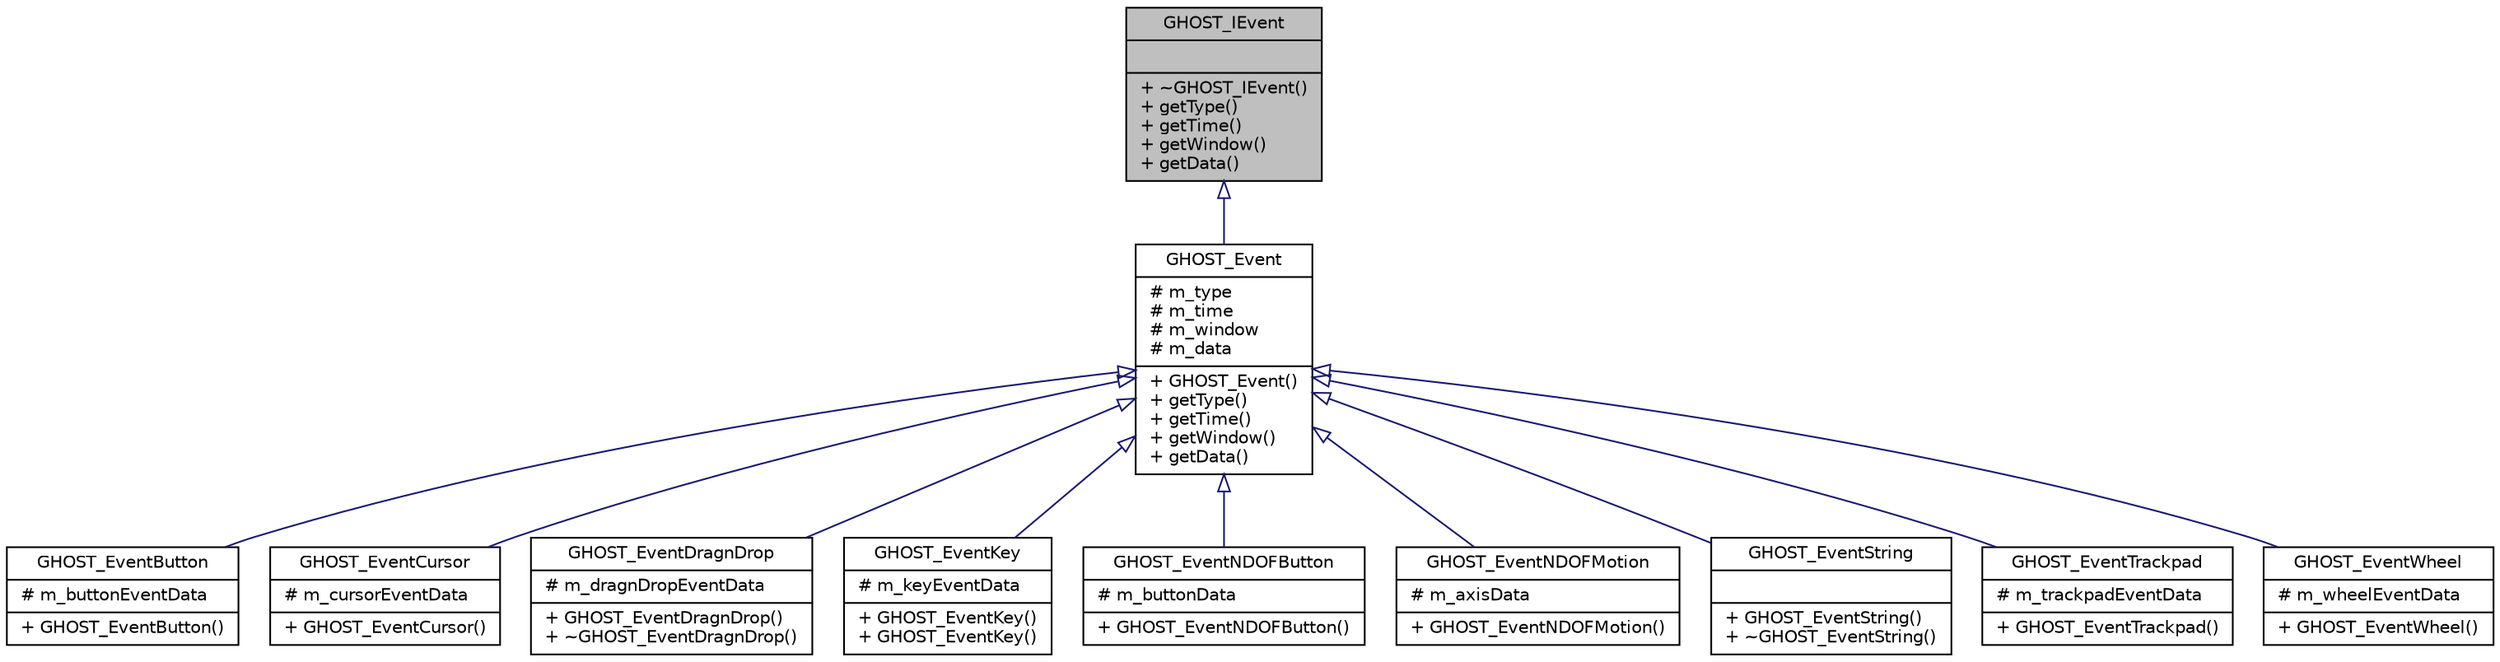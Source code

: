 digraph G
{
  edge [fontname="Helvetica",fontsize="10",labelfontname="Helvetica",labelfontsize="10"];
  node [fontname="Helvetica",fontsize="10",shape=record];
  Node1 [label="{GHOST_IEvent\n||+ ~GHOST_IEvent()\l+ getType()\l+ getTime()\l+ getWindow()\l+ getData()\l}",height=0.2,width=0.4,color="black", fillcolor="grey75", style="filled" fontcolor="black"];
  Node1 -> Node2 [dir=back,color="midnightblue",fontsize="10",style="solid",arrowtail="empty",fontname="Helvetica"];
  Node2 [label="{GHOST_Event\n|# m_type\l# m_time\l# m_window\l# m_data\l|+ GHOST_Event()\l+ getType()\l+ getTime()\l+ getWindow()\l+ getData()\l}",height=0.2,width=0.4,color="black", fillcolor="white", style="filled",URL="$d6/d44/classGHOST__Event.html"];
  Node2 -> Node3 [dir=back,color="midnightblue",fontsize="10",style="solid",arrowtail="empty",fontname="Helvetica"];
  Node3 [label="{GHOST_EventButton\n|# m_buttonEventData\l|+ GHOST_EventButton()\l}",height=0.2,width=0.4,color="black", fillcolor="white", style="filled",URL="$db/d37/classGHOST__EventButton.html"];
  Node2 -> Node4 [dir=back,color="midnightblue",fontsize="10",style="solid",arrowtail="empty",fontname="Helvetica"];
  Node4 [label="{GHOST_EventCursor\n|# m_cursorEventData\l|+ GHOST_EventCursor()\l}",height=0.2,width=0.4,color="black", fillcolor="white", style="filled",URL="$db/dee/classGHOST__EventCursor.html"];
  Node2 -> Node5 [dir=back,color="midnightblue",fontsize="10",style="solid",arrowtail="empty",fontname="Helvetica"];
  Node5 [label="{GHOST_EventDragnDrop\n|# m_dragnDropEventData\l|+ GHOST_EventDragnDrop()\l+ ~GHOST_EventDragnDrop()\l}",height=0.2,width=0.4,color="black", fillcolor="white", style="filled",URL="$da/dee/classGHOST__EventDragnDrop.html"];
  Node2 -> Node6 [dir=back,color="midnightblue",fontsize="10",style="solid",arrowtail="empty",fontname="Helvetica"];
  Node6 [label="{GHOST_EventKey\n|# m_keyEventData\l|+ GHOST_EventKey()\l+ GHOST_EventKey()\l}",height=0.2,width=0.4,color="black", fillcolor="white", style="filled",URL="$de/dad/classGHOST__EventKey.html"];
  Node2 -> Node7 [dir=back,color="midnightblue",fontsize="10",style="solid",arrowtail="empty",fontname="Helvetica"];
  Node7 [label="{GHOST_EventNDOFButton\n|# m_buttonData\l|+ GHOST_EventNDOFButton()\l}",height=0.2,width=0.4,color="black", fillcolor="white", style="filled",URL="$dd/d9b/classGHOST__EventNDOFButton.html"];
  Node2 -> Node8 [dir=back,color="midnightblue",fontsize="10",style="solid",arrowtail="empty",fontname="Helvetica"];
  Node8 [label="{GHOST_EventNDOFMotion\n|# m_axisData\l|+ GHOST_EventNDOFMotion()\l}",height=0.2,width=0.4,color="black", fillcolor="white", style="filled",URL="$db/dfc/classGHOST__EventNDOFMotion.html"];
  Node2 -> Node9 [dir=back,color="midnightblue",fontsize="10",style="solid",arrowtail="empty",fontname="Helvetica"];
  Node9 [label="{GHOST_EventString\n||+ GHOST_EventString()\l+ ~GHOST_EventString()\l}",height=0.2,width=0.4,color="black", fillcolor="white", style="filled",URL="$d0/d31/classGHOST__EventString.html"];
  Node2 -> Node10 [dir=back,color="midnightblue",fontsize="10",style="solid",arrowtail="empty",fontname="Helvetica"];
  Node10 [label="{GHOST_EventTrackpad\n|# m_trackpadEventData\l|+ GHOST_EventTrackpad()\l}",height=0.2,width=0.4,color="black", fillcolor="white", style="filled",URL="$d2/de2/classGHOST__EventTrackpad.html"];
  Node2 -> Node11 [dir=back,color="midnightblue",fontsize="10",style="solid",arrowtail="empty",fontname="Helvetica"];
  Node11 [label="{GHOST_EventWheel\n|# m_wheelEventData\l|+ GHOST_EventWheel()\l}",height=0.2,width=0.4,color="black", fillcolor="white", style="filled",URL="$d4/d91/classGHOST__EventWheel.html"];
}
